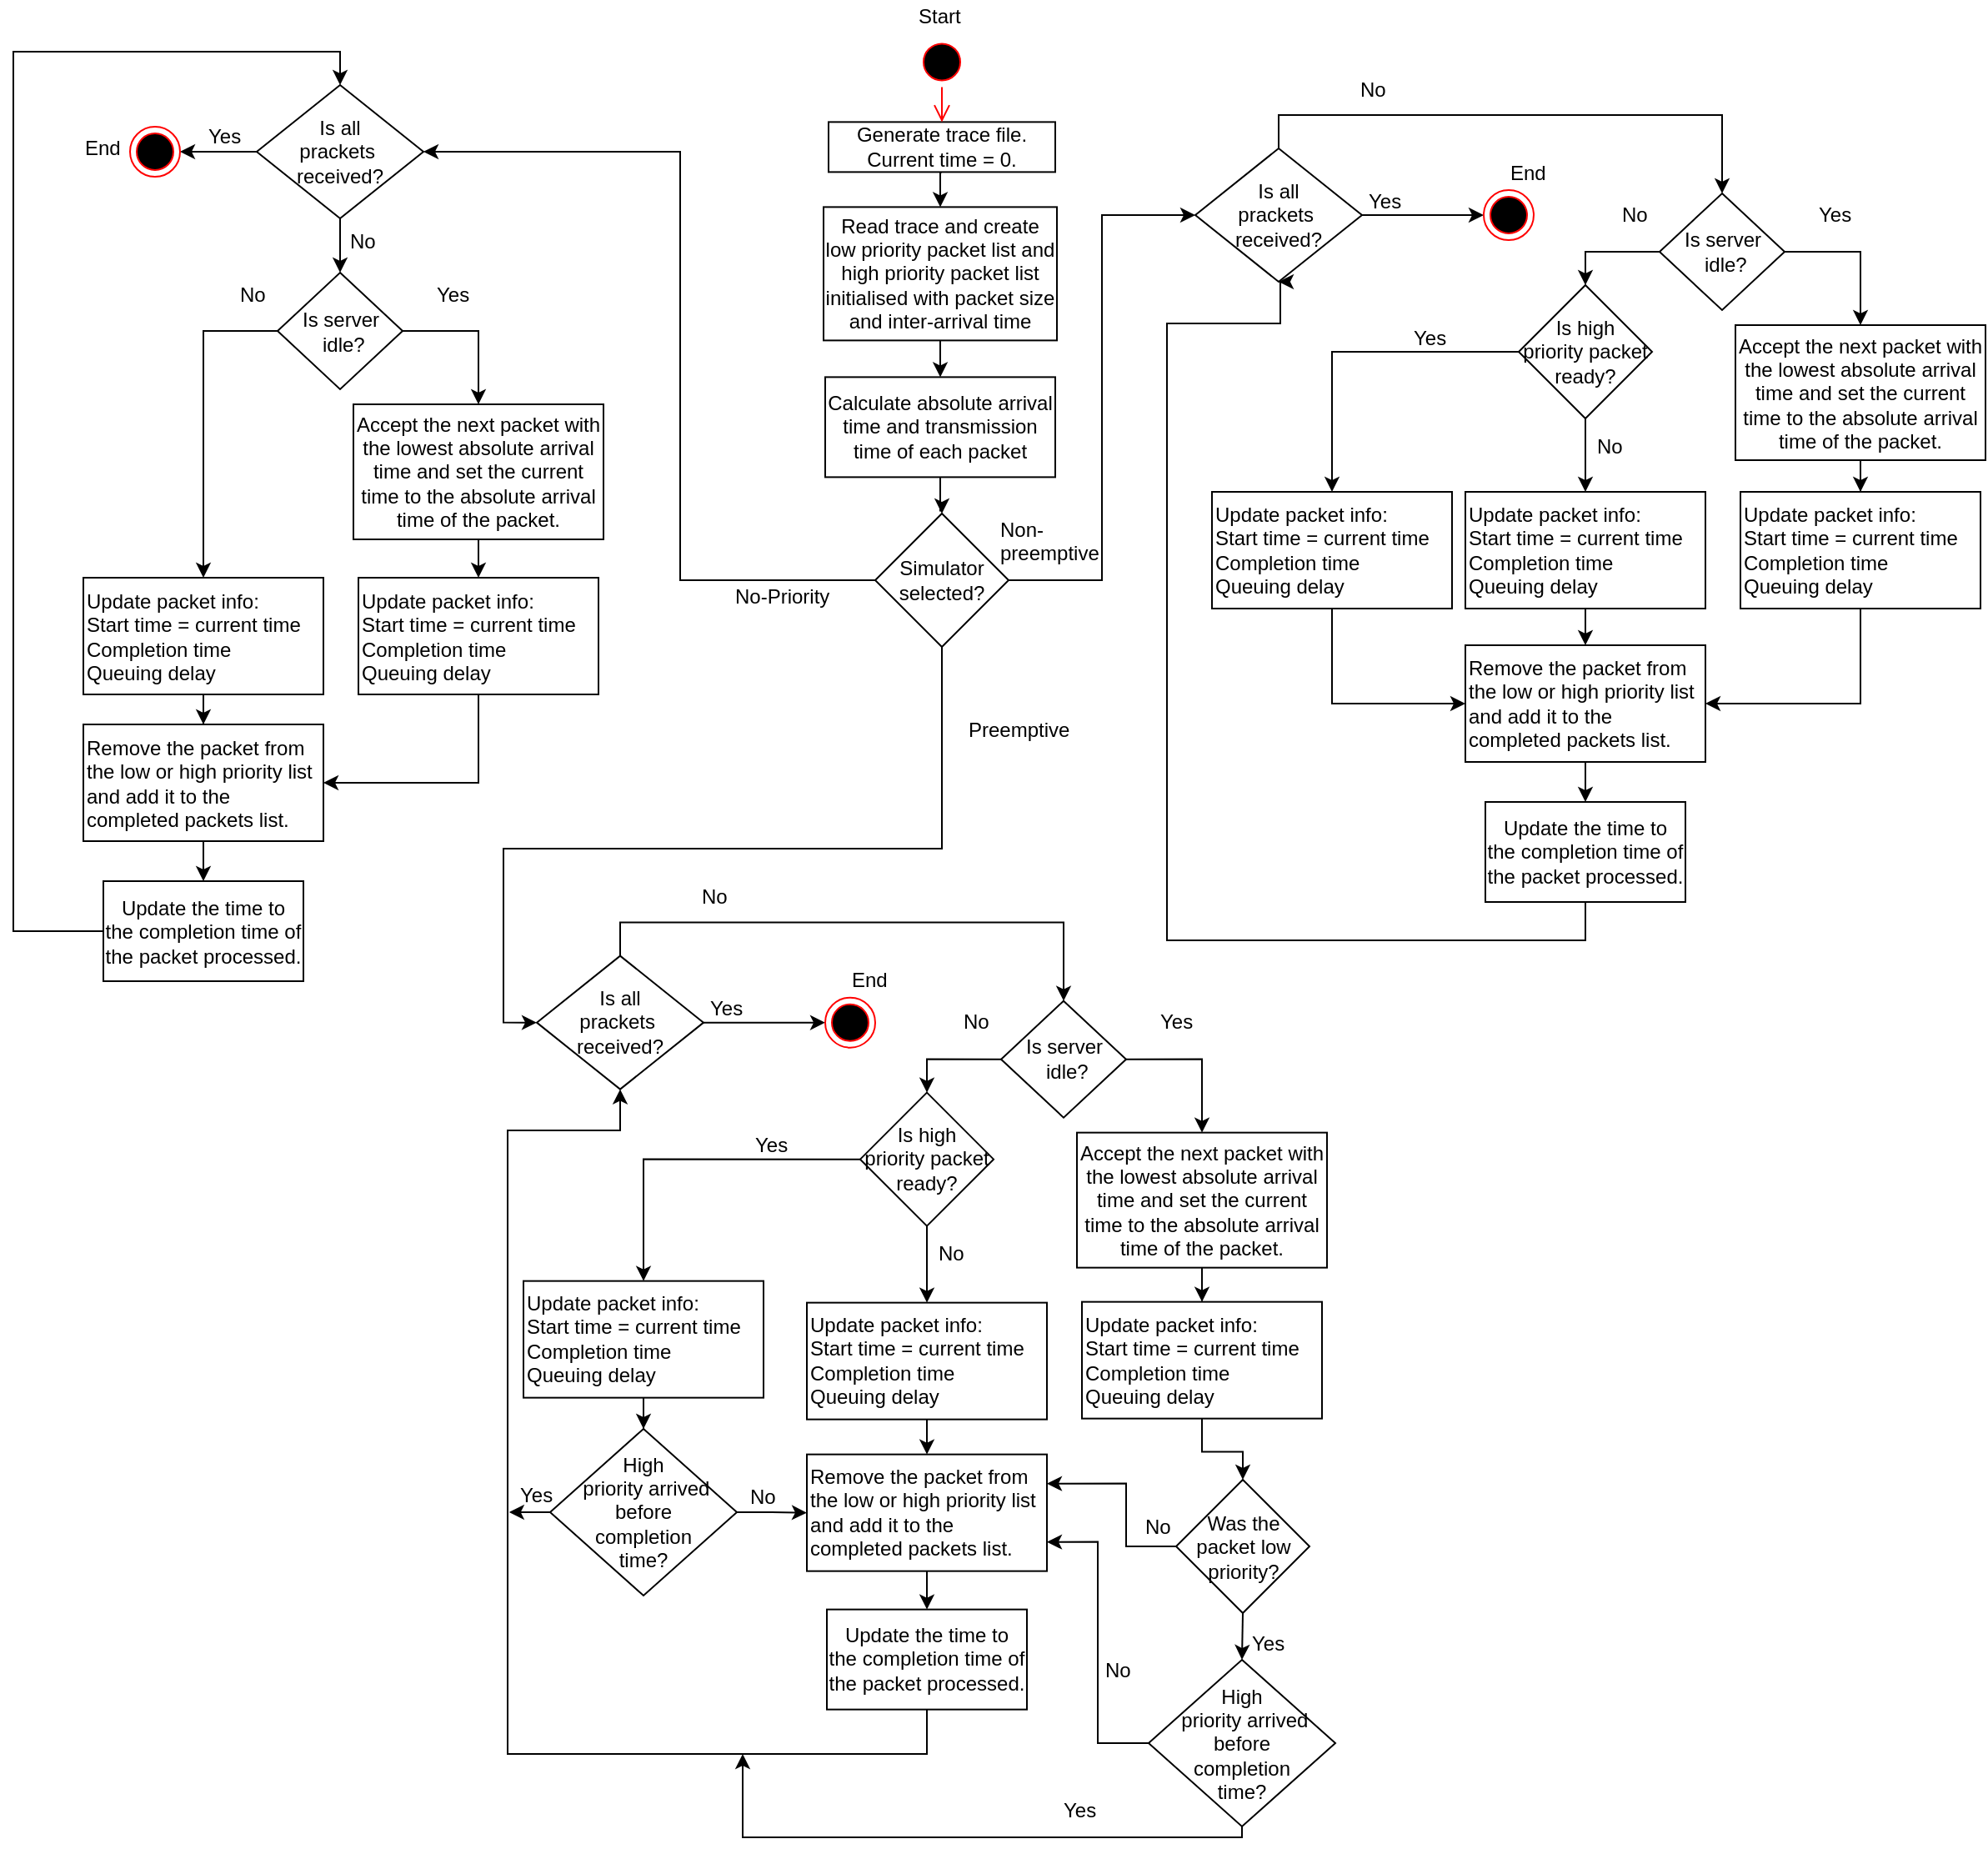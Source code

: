 <mxfile pages="1" version="11.2.8" type="device"><diagram id="8_raEhJMO_LEBMPPU4nU" name="Page-1"><mxGraphModel dx="3770" dy="1753" grid="1" gridSize="10" guides="1" tooltips="1" connect="1" arrows="1" fold="1" page="1" pageScale="1" pageWidth="850" pageHeight="1100" math="0" shadow="0"><root><mxCell id="0"/><mxCell id="1" parent="0"/><mxCell id="tHBrBI3EA729EGY2T9zb-10" style="edgeStyle=orthogonalEdgeStyle;rounded=0;orthogonalLoop=1;jettySize=auto;html=1;exitX=0.5;exitY=1;exitDx=0;exitDy=0;entryX=0.5;entryY=0;entryDx=0;entryDy=0;" edge="1" parent="1"><mxGeometry relative="1" as="geometry"><mxPoint x="-123" y="254.19" as="sourcePoint"/><mxPoint x="-124" y="275.19" as="targetPoint"/></mxGeometry></mxCell><mxCell id="tHBrBI3EA729EGY2T9zb-2" value="Generate trace file.&lt;br&gt;Current time = 0." style="rounded=0;whiteSpace=wrap;html=1;" vertex="1" parent="1"><mxGeometry x="-191" y="224.19" width="136" height="30" as="geometry"/></mxCell><mxCell id="tHBrBI3EA729EGY2T9zb-11" style="edgeStyle=orthogonalEdgeStyle;rounded=0;orthogonalLoop=1;jettySize=auto;html=1;exitX=0.5;exitY=1;exitDx=0;exitDy=0;entryX=0.5;entryY=0;entryDx=0;entryDy=0;" edge="1" parent="1"><mxGeometry relative="1" as="geometry"><mxPoint x="-124" y="355.19" as="sourcePoint"/><mxPoint x="-124" y="377.19" as="targetPoint"/></mxGeometry></mxCell><mxCell id="tHBrBI3EA729EGY2T9zb-3" value="Read trace and create low priority packet list and high priority packet list initialised with packet size and inter-arrival&amp;nbsp;time" style="rounded=0;whiteSpace=wrap;html=1;" vertex="1" parent="1"><mxGeometry x="-194" y="275.19" width="140" height="80" as="geometry"/></mxCell><mxCell id="tHBrBI3EA729EGY2T9zb-75" style="edgeStyle=orthogonalEdgeStyle;rounded=0;orthogonalLoop=1;jettySize=auto;html=1;entryX=0.5;entryY=0;entryDx=0;entryDy=0;" edge="1" parent="1" source="tHBrBI3EA729EGY2T9zb-4" target="tHBrBI3EA729EGY2T9zb-74"><mxGeometry relative="1" as="geometry"/></mxCell><mxCell id="tHBrBI3EA729EGY2T9zb-4" value="Calculate absolute arrival time and transmission time of each packet" style="rounded=0;whiteSpace=wrap;html=1;" vertex="1" parent="1"><mxGeometry x="-193" y="377.19" width="138" height="60" as="geometry"/></mxCell><mxCell id="tHBrBI3EA729EGY2T9zb-16" value="" style="edgeStyle=orthogonalEdgeStyle;rounded=0;orthogonalLoop=1;jettySize=auto;html=1;entryX=0.5;entryY=0;entryDx=0;entryDy=0;exitX=0;exitY=0.5;exitDx=0;exitDy=0;" edge="1" parent="1" source="tHBrBI3EA729EGY2T9zb-6" target="tHBrBI3EA729EGY2T9zb-37"><mxGeometry relative="1" as="geometry"><mxPoint x="315.5" y="287" as="sourcePoint"/><mxPoint x="261" y="325" as="targetPoint"/></mxGeometry></mxCell><mxCell id="tHBrBI3EA729EGY2T9zb-56" style="edgeStyle=orthogonalEdgeStyle;rounded=0;orthogonalLoop=1;jettySize=auto;html=1;exitX=1;exitY=0.5;exitDx=0;exitDy=0;entryX=0.5;entryY=0;entryDx=0;entryDy=0;" edge="1" parent="1" source="tHBrBI3EA729EGY2T9zb-6" target="tHBrBI3EA729EGY2T9zb-58"><mxGeometry relative="1" as="geometry"><mxPoint x="428" y="315" as="targetPoint"/><Array as="points"><mxPoint x="428" y="302"/><mxPoint x="428" y="334"/></Array></mxGeometry></mxCell><mxCell id="tHBrBI3EA729EGY2T9zb-6" value="Is server&lt;br&gt;&amp;nbsp;idle?" style="rhombus;whiteSpace=wrap;html=1;" vertex="1" parent="1"><mxGeometry x="307.5" y="267" width="75" height="70" as="geometry"/></mxCell><mxCell id="tHBrBI3EA729EGY2T9zb-19" value="No" style="text;html=1;resizable=0;points=[];autosize=1;align=left;verticalAlign=top;spacingTop=-4;" vertex="1" parent="1"><mxGeometry x="283" y="270" width="30" height="20" as="geometry"/></mxCell><mxCell id="tHBrBI3EA729EGY2T9zb-71" style="edgeStyle=orthogonalEdgeStyle;rounded=0;orthogonalLoop=1;jettySize=auto;html=1;exitX=1;exitY=0.5;exitDx=0;exitDy=0;entryX=0;entryY=0.5;entryDx=0;entryDy=0;" edge="1" parent="1" source="tHBrBI3EA729EGY2T9zb-21" target="tHBrBI3EA729EGY2T9zb-70"><mxGeometry relative="1" as="geometry"/></mxCell><mxCell id="tHBrBI3EA729EGY2T9zb-72" style="edgeStyle=orthogonalEdgeStyle;rounded=0;orthogonalLoop=1;jettySize=auto;html=1;exitX=0.5;exitY=0;exitDx=0;exitDy=0;entryX=0.5;entryY=0;entryDx=0;entryDy=0;" edge="1" parent="1" source="tHBrBI3EA729EGY2T9zb-21" target="tHBrBI3EA729EGY2T9zb-6"><mxGeometry relative="1" as="geometry"/></mxCell><mxCell id="tHBrBI3EA729EGY2T9zb-21" value="Is all &lt;br&gt;prackets&amp;nbsp;&lt;br&gt;received?" style="rhombus;whiteSpace=wrap;html=1;" vertex="1" parent="1"><mxGeometry x="29" y="240" width="100" height="80" as="geometry"/></mxCell><mxCell id="tHBrBI3EA729EGY2T9zb-24" value="No" style="text;html=1;resizable=0;points=[];autosize=1;align=left;verticalAlign=top;spacingTop=-4;" vertex="1" parent="1"><mxGeometry x="126" y="195" width="30" height="20" as="geometry"/></mxCell><mxCell id="tHBrBI3EA729EGY2T9zb-25" value="" style="ellipse;html=1;shape=startState;fillColor=#000000;strokeColor=#ff0000;" vertex="1" parent="1"><mxGeometry x="-138" y="173.19" width="30" height="30" as="geometry"/></mxCell><mxCell id="tHBrBI3EA729EGY2T9zb-26" value="" style="edgeStyle=orthogonalEdgeStyle;html=1;verticalAlign=bottom;endArrow=open;endSize=8;strokeColor=#ff0000;entryX=0.5;entryY=0;entryDx=0;entryDy=0;" edge="1" source="tHBrBI3EA729EGY2T9zb-25" parent="1" target="tHBrBI3EA729EGY2T9zb-2"><mxGeometry relative="1" as="geometry"><mxPoint x="-119" y="204.19" as="targetPoint"/></mxGeometry></mxCell><mxCell id="tHBrBI3EA729EGY2T9zb-29" value="Start" style="text;html=1;resizable=0;points=[];autosize=1;align=left;verticalAlign=top;spacingTop=-4;" vertex="1" parent="1"><mxGeometry x="-139" y="151.19" width="40" height="20" as="geometry"/></mxCell><mxCell id="tHBrBI3EA729EGY2T9zb-30" value="End" style="text;html=1;resizable=0;points=[];autosize=1;align=left;verticalAlign=top;spacingTop=-4;" vertex="1" parent="1"><mxGeometry x="216" y="245" width="40" height="20" as="geometry"/></mxCell><mxCell id="tHBrBI3EA729EGY2T9zb-39" value="" style="edgeStyle=orthogonalEdgeStyle;rounded=0;orthogonalLoop=1;jettySize=auto;html=1;entryX=0.5;entryY=0;entryDx=0;entryDy=0;" edge="1" parent="1" source="tHBrBI3EA729EGY2T9zb-37" target="tHBrBI3EA729EGY2T9zb-45"><mxGeometry relative="1" as="geometry"><mxPoint x="263" y="435" as="targetPoint"/></mxGeometry></mxCell><mxCell id="tHBrBI3EA729EGY2T9zb-41" style="edgeStyle=orthogonalEdgeStyle;rounded=0;orthogonalLoop=1;jettySize=auto;html=1;exitX=0;exitY=0.5;exitDx=0;exitDy=0;entryX=0.5;entryY=0;entryDx=0;entryDy=0;" edge="1" parent="1" source="tHBrBI3EA729EGY2T9zb-37" target="tHBrBI3EA729EGY2T9zb-40"><mxGeometry relative="1" as="geometry"/></mxCell><mxCell id="tHBrBI3EA729EGY2T9zb-37" value="Is high &lt;br&gt;priority packet ready?" style="rhombus;whiteSpace=wrap;html=1;" vertex="1" parent="1"><mxGeometry x="223" y="322" width="80" height="80" as="geometry"/></mxCell><mxCell id="tHBrBI3EA729EGY2T9zb-64" style="edgeStyle=orthogonalEdgeStyle;rounded=0;orthogonalLoop=1;jettySize=auto;html=1;exitX=0.5;exitY=1;exitDx=0;exitDy=0;entryX=0;entryY=0.5;entryDx=0;entryDy=0;" edge="1" parent="1" source="tHBrBI3EA729EGY2T9zb-40" target="tHBrBI3EA729EGY2T9zb-49"><mxGeometry relative="1" as="geometry"/></mxCell><mxCell id="tHBrBI3EA729EGY2T9zb-40" value="Update packet info:&lt;br&gt;Start time = current time&lt;br&gt;Completion time&lt;br&gt;Queuing delay&lt;br&gt;" style="rounded=0;whiteSpace=wrap;html=1;align=left;" vertex="1" parent="1"><mxGeometry x="39" y="446" width="144" height="70" as="geometry"/></mxCell><mxCell id="tHBrBI3EA729EGY2T9zb-42" value="Yes" style="text;html=1;resizable=0;points=[];autosize=1;align=left;verticalAlign=top;spacingTop=-4;" vertex="1" parent="1"><mxGeometry x="158" y="344" width="40" height="20" as="geometry"/></mxCell><mxCell id="tHBrBI3EA729EGY2T9zb-44" value="No" style="text;html=1;resizable=0;points=[];autosize=1;align=left;verticalAlign=top;spacingTop=-4;" vertex="1" parent="1"><mxGeometry x="268" y="408.5" width="30" height="20" as="geometry"/></mxCell><mxCell id="tHBrBI3EA729EGY2T9zb-50" value="" style="edgeStyle=orthogonalEdgeStyle;rounded=0;orthogonalLoop=1;jettySize=auto;html=1;" edge="1" parent="1" source="tHBrBI3EA729EGY2T9zb-45" target="tHBrBI3EA729EGY2T9zb-49"><mxGeometry relative="1" as="geometry"/></mxCell><mxCell id="tHBrBI3EA729EGY2T9zb-45" value="Update packet info:&lt;br&gt;Start time = current time&lt;br&gt;Completion time&lt;br&gt;Queuing delay&lt;br&gt;" style="rounded=0;whiteSpace=wrap;html=1;align=left;" vertex="1" parent="1"><mxGeometry x="191" y="446" width="144" height="70" as="geometry"/></mxCell><mxCell id="tHBrBI3EA729EGY2T9zb-62" value="" style="edgeStyle=orthogonalEdgeStyle;rounded=0;orthogonalLoop=1;jettySize=auto;html=1;" edge="1" parent="1" source="tHBrBI3EA729EGY2T9zb-49" target="tHBrBI3EA729EGY2T9zb-51"><mxGeometry relative="1" as="geometry"/></mxCell><mxCell id="tHBrBI3EA729EGY2T9zb-49" value="Remove the&amp;nbsp;packet from the low or high priority list and add it to the completed packets list." style="rounded=0;whiteSpace=wrap;html=1;align=left;" vertex="1" parent="1"><mxGeometry x="191" y="538" width="144" height="70" as="geometry"/></mxCell><mxCell id="tHBrBI3EA729EGY2T9zb-69" style="edgeStyle=orthogonalEdgeStyle;rounded=0;orthogonalLoop=1;jettySize=auto;html=1;entryX=0.5;entryY=1;entryDx=0;entryDy=0;" edge="1" parent="1" source="tHBrBI3EA729EGY2T9zb-51" target="tHBrBI3EA729EGY2T9zb-21"><mxGeometry relative="1" as="geometry"><Array as="points"><mxPoint x="263" y="715"/><mxPoint x="12" y="715"/><mxPoint x="12" y="345"/><mxPoint x="80" y="345"/></Array></mxGeometry></mxCell><mxCell id="tHBrBI3EA729EGY2T9zb-51" value="Update the time to the completion time of the packet processed." style="rounded=0;whiteSpace=wrap;html=1;" vertex="1" parent="1"><mxGeometry x="203" y="632" width="120" height="60" as="geometry"/></mxCell><mxCell id="tHBrBI3EA729EGY2T9zb-57" value="Yes" style="text;html=1;resizable=0;points=[];autosize=1;align=left;verticalAlign=top;spacingTop=-4;" vertex="1" parent="1"><mxGeometry x="401" y="270" width="40" height="20" as="geometry"/></mxCell><mxCell id="tHBrBI3EA729EGY2T9zb-61" value="" style="edgeStyle=orthogonalEdgeStyle;rounded=0;orthogonalLoop=1;jettySize=auto;html=1;" edge="1" parent="1" source="tHBrBI3EA729EGY2T9zb-58" target="tHBrBI3EA729EGY2T9zb-60"><mxGeometry relative="1" as="geometry"/></mxCell><mxCell id="tHBrBI3EA729EGY2T9zb-58" value="Accept the next packet with the lowest absolute arrival time and set the current time to the absolute arrival time of the packet." style="rounded=0;whiteSpace=wrap;html=1;" vertex="1" parent="1"><mxGeometry x="353" y="346" width="150" height="81" as="geometry"/></mxCell><mxCell id="tHBrBI3EA729EGY2T9zb-66" style="edgeStyle=orthogonalEdgeStyle;rounded=0;orthogonalLoop=1;jettySize=auto;html=1;exitX=0.5;exitY=1;exitDx=0;exitDy=0;entryX=1;entryY=0.5;entryDx=0;entryDy=0;" edge="1" parent="1" source="tHBrBI3EA729EGY2T9zb-60" target="tHBrBI3EA729EGY2T9zb-49"><mxGeometry relative="1" as="geometry"/></mxCell><mxCell id="tHBrBI3EA729EGY2T9zb-60" value="Update packet info:&lt;br&gt;Start time = current time&lt;br&gt;Completion time&lt;br&gt;Queuing delay&lt;br&gt;" style="rounded=0;whiteSpace=wrap;html=1;align=left;" vertex="1" parent="1"><mxGeometry x="356" y="446" width="144" height="70" as="geometry"/></mxCell><mxCell id="tHBrBI3EA729EGY2T9zb-70" value="" style="ellipse;html=1;shape=endState;fillColor=#000000;strokeColor=#ff0000;" vertex="1" parent="1"><mxGeometry x="202" y="265" width="30" height="30" as="geometry"/></mxCell><mxCell id="tHBrBI3EA729EGY2T9zb-73" value="Yes" style="text;html=1;resizable=0;points=[];autosize=1;align=left;verticalAlign=top;spacingTop=-4;" vertex="1" parent="1"><mxGeometry x="131" y="262" width="40" height="20" as="geometry"/></mxCell><mxCell id="tHBrBI3EA729EGY2T9zb-76" style="edgeStyle=orthogonalEdgeStyle;rounded=0;orthogonalLoop=1;jettySize=auto;html=1;exitX=1;exitY=0.5;exitDx=0;exitDy=0;entryX=0;entryY=0.5;entryDx=0;entryDy=0;" edge="1" parent="1" source="tHBrBI3EA729EGY2T9zb-74" target="tHBrBI3EA729EGY2T9zb-21"><mxGeometry relative="1" as="geometry"/></mxCell><mxCell id="tHBrBI3EA729EGY2T9zb-128" style="edgeStyle=orthogonalEdgeStyle;rounded=0;orthogonalLoop=1;jettySize=auto;html=1;exitX=0.5;exitY=1;exitDx=0;exitDy=0;entryX=0;entryY=0.5;entryDx=0;entryDy=0;" edge="1" parent="1" source="tHBrBI3EA729EGY2T9zb-74" target="tHBrBI3EA729EGY2T9zb-83"><mxGeometry relative="1" as="geometry"><Array as="points"><mxPoint x="-123" y="660"/><mxPoint x="-386" y="660"/><mxPoint x="-386" y="765"/></Array></mxGeometry></mxCell><mxCell id="tHBrBI3EA729EGY2T9zb-177" style="edgeStyle=orthogonalEdgeStyle;rounded=0;orthogonalLoop=1;jettySize=auto;html=1;exitX=0;exitY=0.5;exitDx=0;exitDy=0;entryX=1;entryY=0.5;entryDx=0;entryDy=0;" edge="1" parent="1" source="tHBrBI3EA729EGY2T9zb-74" target="tHBrBI3EA729EGY2T9zb-167"><mxGeometry relative="1" as="geometry"><Array as="points"><mxPoint x="-280" y="499"/><mxPoint x="-280" y="242"/></Array></mxGeometry></mxCell><mxCell id="tHBrBI3EA729EGY2T9zb-74" value="Simulator selected?" style="rhombus;whiteSpace=wrap;html=1;" vertex="1" parent="1"><mxGeometry x="-163" y="459" width="80" height="80" as="geometry"/></mxCell><mxCell id="tHBrBI3EA729EGY2T9zb-77" value="" style="edgeStyle=orthogonalEdgeStyle;rounded=0;orthogonalLoop=1;jettySize=auto;html=1;entryX=0.5;entryY=0;entryDx=0;entryDy=0;exitX=0;exitY=0.5;exitDx=0;exitDy=0;" edge="1" parent="1" source="tHBrBI3EA729EGY2T9zb-79" target="tHBrBI3EA729EGY2T9zb-88"><mxGeometry relative="1" as="geometry"><mxPoint x="-79.5" y="771.324" as="sourcePoint"/><mxPoint x="-134" y="809.324" as="targetPoint"/></mxGeometry></mxCell><mxCell id="tHBrBI3EA729EGY2T9zb-78" style="edgeStyle=orthogonalEdgeStyle;rounded=0;orthogonalLoop=1;jettySize=auto;html=1;exitX=1;exitY=0.5;exitDx=0;exitDy=0;entryX=0.5;entryY=0;entryDx=0;entryDy=0;" edge="1" parent="1" source="tHBrBI3EA729EGY2T9zb-79" target="tHBrBI3EA729EGY2T9zb-101"><mxGeometry relative="1" as="geometry"><mxPoint x="33" y="799.324" as="targetPoint"/><Array as="points"><mxPoint x="33" y="786.324"/><mxPoint x="33" y="818.324"/></Array></mxGeometry></mxCell><mxCell id="tHBrBI3EA729EGY2T9zb-79" value="Is server&lt;br&gt;&amp;nbsp;idle?" style="rhombus;whiteSpace=wrap;html=1;" vertex="1" parent="1"><mxGeometry x="-87.5" y="751.324" width="75" height="70" as="geometry"/></mxCell><mxCell id="tHBrBI3EA729EGY2T9zb-80" value="No" style="text;html=1;resizable=0;points=[];autosize=1;align=left;verticalAlign=top;spacingTop=-4;" vertex="1" parent="1"><mxGeometry x="-112" y="754.324" width="30" height="20" as="geometry"/></mxCell><mxCell id="tHBrBI3EA729EGY2T9zb-81" style="edgeStyle=orthogonalEdgeStyle;rounded=0;orthogonalLoop=1;jettySize=auto;html=1;exitX=1;exitY=0.5;exitDx=0;exitDy=0;entryX=0;entryY=0.5;entryDx=0;entryDy=0;" edge="1" parent="1" source="tHBrBI3EA729EGY2T9zb-83" target="tHBrBI3EA729EGY2T9zb-104"><mxGeometry relative="1" as="geometry"/></mxCell><mxCell id="tHBrBI3EA729EGY2T9zb-82" style="edgeStyle=orthogonalEdgeStyle;rounded=0;orthogonalLoop=1;jettySize=auto;html=1;exitX=0.5;exitY=0;exitDx=0;exitDy=0;entryX=0.5;entryY=0;entryDx=0;entryDy=0;" edge="1" parent="1" source="tHBrBI3EA729EGY2T9zb-83" target="tHBrBI3EA729EGY2T9zb-79"><mxGeometry relative="1" as="geometry"/></mxCell><mxCell id="tHBrBI3EA729EGY2T9zb-83" value="Is all &lt;br&gt;prackets&amp;nbsp;&lt;br&gt;received?" style="rhombus;whiteSpace=wrap;html=1;" vertex="1" parent="1"><mxGeometry x="-366" y="724.324" width="100" height="80" as="geometry"/></mxCell><mxCell id="tHBrBI3EA729EGY2T9zb-84" value="No" style="text;html=1;resizable=0;points=[];autosize=1;align=left;verticalAlign=top;spacingTop=-4;" vertex="1" parent="1"><mxGeometry x="-269" y="679.324" width="30" height="20" as="geometry"/></mxCell><mxCell id="tHBrBI3EA729EGY2T9zb-85" value="End" style="text;html=1;resizable=0;points=[];autosize=1;align=left;verticalAlign=top;spacingTop=-4;" vertex="1" parent="1"><mxGeometry x="-179" y="729.324" width="40" height="20" as="geometry"/></mxCell><mxCell id="tHBrBI3EA729EGY2T9zb-86" value="" style="edgeStyle=orthogonalEdgeStyle;rounded=0;orthogonalLoop=1;jettySize=auto;html=1;entryX=0.5;entryY=0;entryDx=0;entryDy=0;" edge="1" parent="1" source="tHBrBI3EA729EGY2T9zb-88" target="tHBrBI3EA729EGY2T9zb-94"><mxGeometry relative="1" as="geometry"><mxPoint x="-132" y="919.324" as="targetPoint"/></mxGeometry></mxCell><mxCell id="tHBrBI3EA729EGY2T9zb-87" style="edgeStyle=orthogonalEdgeStyle;rounded=0;orthogonalLoop=1;jettySize=auto;html=1;exitX=0;exitY=0.5;exitDx=0;exitDy=0;entryX=0.5;entryY=0;entryDx=0;entryDy=0;" edge="1" parent="1" source="tHBrBI3EA729EGY2T9zb-88" target="tHBrBI3EA729EGY2T9zb-90"><mxGeometry relative="1" as="geometry"/></mxCell><mxCell id="tHBrBI3EA729EGY2T9zb-88" value="Is high &lt;br&gt;priority packet ready?" style="rhombus;whiteSpace=wrap;html=1;" vertex="1" parent="1"><mxGeometry x="-172" y="806.324" width="80" height="80" as="geometry"/></mxCell><mxCell id="tHBrBI3EA729EGY2T9zb-108" value="" style="edgeStyle=orthogonalEdgeStyle;rounded=0;orthogonalLoop=1;jettySize=auto;html=1;" edge="1" parent="1" source="tHBrBI3EA729EGY2T9zb-90" target="tHBrBI3EA729EGY2T9zb-107"><mxGeometry relative="1" as="geometry"/></mxCell><mxCell id="tHBrBI3EA729EGY2T9zb-90" value="Update packet info:&lt;br&gt;Start time = current time&lt;br&gt;Completion time&lt;br&gt;Queuing delay&lt;br&gt;" style="rounded=0;whiteSpace=wrap;html=1;align=left;" vertex="1" parent="1"><mxGeometry x="-374" y="919.324" width="144" height="70" as="geometry"/></mxCell><mxCell id="tHBrBI3EA729EGY2T9zb-91" value="Yes" style="text;html=1;resizable=0;points=[];autosize=1;align=left;verticalAlign=top;spacingTop=-4;" vertex="1" parent="1"><mxGeometry x="-237" y="828.324" width="40" height="20" as="geometry"/></mxCell><mxCell id="tHBrBI3EA729EGY2T9zb-92" value="No" style="text;html=1;resizable=0;points=[];autosize=1;align=left;verticalAlign=top;spacingTop=-4;" vertex="1" parent="1"><mxGeometry x="-127" y="892.824" width="30" height="20" as="geometry"/></mxCell><mxCell id="tHBrBI3EA729EGY2T9zb-93" value="" style="edgeStyle=orthogonalEdgeStyle;rounded=0;orthogonalLoop=1;jettySize=auto;html=1;" edge="1" parent="1" source="tHBrBI3EA729EGY2T9zb-94" target="tHBrBI3EA729EGY2T9zb-96"><mxGeometry relative="1" as="geometry"/></mxCell><mxCell id="tHBrBI3EA729EGY2T9zb-94" value="Update packet info:&lt;br&gt;Start time = current time&lt;br&gt;Completion time&lt;br&gt;Queuing delay&lt;br&gt;" style="rounded=0;whiteSpace=wrap;html=1;align=left;" vertex="1" parent="1"><mxGeometry x="-204" y="932.324" width="144" height="70" as="geometry"/></mxCell><mxCell id="tHBrBI3EA729EGY2T9zb-95" value="" style="edgeStyle=orthogonalEdgeStyle;rounded=0;orthogonalLoop=1;jettySize=auto;html=1;" edge="1" parent="1" source="tHBrBI3EA729EGY2T9zb-96" target="tHBrBI3EA729EGY2T9zb-98"><mxGeometry relative="1" as="geometry"/></mxCell><mxCell id="tHBrBI3EA729EGY2T9zb-96" value="Remove the&amp;nbsp;packet from the low or high priority list and add it to the completed packets list." style="rounded=0;whiteSpace=wrap;html=1;align=left;" vertex="1" parent="1"><mxGeometry x="-204" y="1023.324" width="144" height="70" as="geometry"/></mxCell><mxCell id="tHBrBI3EA729EGY2T9zb-97" style="edgeStyle=orthogonalEdgeStyle;rounded=0;orthogonalLoop=1;jettySize=auto;html=1;entryX=0.5;entryY=1;entryDx=0;entryDy=0;" edge="1" parent="1" source="tHBrBI3EA729EGY2T9zb-98" target="tHBrBI3EA729EGY2T9zb-83"><mxGeometry relative="1" as="geometry"><Array as="points"><mxPoint x="-132.5" y="1203"/><mxPoint x="-383.5" y="1203"/><mxPoint x="-383.5" y="829"/><mxPoint x="-315.5" y="829"/></Array></mxGeometry></mxCell><mxCell id="tHBrBI3EA729EGY2T9zb-98" value="Update the time to the completion time of the packet processed." style="rounded=0;whiteSpace=wrap;html=1;" vertex="1" parent="1"><mxGeometry x="-192" y="1116.324" width="120" height="60" as="geometry"/></mxCell><mxCell id="tHBrBI3EA729EGY2T9zb-99" value="Yes" style="text;html=1;resizable=0;points=[];autosize=1;align=left;verticalAlign=top;spacingTop=-4;" vertex="1" parent="1"><mxGeometry x="6" y="754.324" width="40" height="20" as="geometry"/></mxCell><mxCell id="tHBrBI3EA729EGY2T9zb-100" value="" style="edgeStyle=orthogonalEdgeStyle;rounded=0;orthogonalLoop=1;jettySize=auto;html=1;" edge="1" parent="1" source="tHBrBI3EA729EGY2T9zb-101" target="tHBrBI3EA729EGY2T9zb-103"><mxGeometry relative="1" as="geometry"/></mxCell><mxCell id="tHBrBI3EA729EGY2T9zb-101" value="Accept the next packet with the lowest absolute arrival time and set the current time to the absolute arrival time of the packet." style="rounded=0;whiteSpace=wrap;html=1;" vertex="1" parent="1"><mxGeometry x="-42" y="830.324" width="150" height="81" as="geometry"/></mxCell><mxCell id="tHBrBI3EA729EGY2T9zb-119" style="edgeStyle=orthogonalEdgeStyle;rounded=0;orthogonalLoop=1;jettySize=auto;html=1;exitX=0.5;exitY=1;exitDx=0;exitDy=0;entryX=0.5;entryY=0;entryDx=0;entryDy=0;" edge="1" parent="1" source="tHBrBI3EA729EGY2T9zb-103" target="tHBrBI3EA729EGY2T9zb-118"><mxGeometry relative="1" as="geometry"/></mxCell><mxCell id="tHBrBI3EA729EGY2T9zb-103" value="Update packet info:&lt;br&gt;Start time = current time&lt;br&gt;Completion time&lt;br&gt;Queuing delay&lt;br&gt;" style="rounded=0;whiteSpace=wrap;html=1;align=left;" vertex="1" parent="1"><mxGeometry x="-39" y="931.824" width="144" height="70" as="geometry"/></mxCell><mxCell id="tHBrBI3EA729EGY2T9zb-104" value="" style="ellipse;html=1;shape=endState;fillColor=#000000;strokeColor=#ff0000;" vertex="1" parent="1"><mxGeometry x="-193" y="749.324" width="30" height="30" as="geometry"/></mxCell><mxCell id="tHBrBI3EA729EGY2T9zb-105" value="Yes" style="text;html=1;resizable=0;points=[];autosize=1;align=left;verticalAlign=top;spacingTop=-4;" vertex="1" parent="1"><mxGeometry x="-264" y="746.324" width="40" height="20" as="geometry"/></mxCell><mxCell id="tHBrBI3EA729EGY2T9zb-106" value="Non-&lt;br&gt;preemptive" style="text;html=1;resizable=0;points=[];autosize=1;align=left;verticalAlign=top;spacingTop=-4;" vertex="1" parent="1"><mxGeometry x="-90" y="459" width="70" height="30" as="geometry"/></mxCell><mxCell id="tHBrBI3EA729EGY2T9zb-109" style="edgeStyle=orthogonalEdgeStyle;rounded=0;orthogonalLoop=1;jettySize=auto;html=1;entryX=0;entryY=0.5;entryDx=0;entryDy=0;" edge="1" parent="1" source="tHBrBI3EA729EGY2T9zb-107" target="tHBrBI3EA729EGY2T9zb-96"><mxGeometry relative="1" as="geometry"/></mxCell><mxCell id="tHBrBI3EA729EGY2T9zb-115" style="edgeStyle=orthogonalEdgeStyle;rounded=0;orthogonalLoop=1;jettySize=auto;html=1;exitX=0;exitY=0.5;exitDx=0;exitDy=0;" edge="1" parent="1" source="tHBrBI3EA729EGY2T9zb-107"><mxGeometry relative="1" as="geometry"><mxPoint x="-382.638" y="1058.276" as="targetPoint"/></mxGeometry></mxCell><mxCell id="tHBrBI3EA729EGY2T9zb-107" value="High&lt;br&gt;&amp;nbsp;priority arrived before &lt;br&gt;completion &lt;br&gt;time?" style="rhombus;whiteSpace=wrap;html=1;" vertex="1" parent="1"><mxGeometry x="-358" y="1008" width="112" height="100" as="geometry"/></mxCell><mxCell id="tHBrBI3EA729EGY2T9zb-110" value="No" style="text;html=1;resizable=0;points=[];autosize=1;align=left;verticalAlign=top;spacingTop=-4;" vertex="1" parent="1"><mxGeometry x="-240" y="1038.5" width="30" height="20" as="geometry"/></mxCell><mxCell id="tHBrBI3EA729EGY2T9zb-116" value="Yes" style="text;html=1;resizable=0;points=[];autosize=1;align=left;verticalAlign=top;spacingTop=-4;" vertex="1" parent="1"><mxGeometry x="-378" y="1038" width="40" height="20" as="geometry"/></mxCell><mxCell id="tHBrBI3EA729EGY2T9zb-124" style="edgeStyle=orthogonalEdgeStyle;rounded=0;orthogonalLoop=1;jettySize=auto;html=1;exitX=0;exitY=0.5;exitDx=0;exitDy=0;entryX=1;entryY=0.75;entryDx=0;entryDy=0;" edge="1" parent="1" source="tHBrBI3EA729EGY2T9zb-117" target="tHBrBI3EA729EGY2T9zb-96"><mxGeometry relative="1" as="geometry"/></mxCell><mxCell id="tHBrBI3EA729EGY2T9zb-126" style="edgeStyle=orthogonalEdgeStyle;rounded=0;orthogonalLoop=1;jettySize=auto;html=1;exitX=0.5;exitY=1;exitDx=0;exitDy=0;" edge="1" parent="1" source="tHBrBI3EA729EGY2T9zb-117"><mxGeometry relative="1" as="geometry"><mxPoint x="-242.5" y="1203" as="targetPoint"/><Array as="points"><mxPoint x="56.5" y="1253"/><mxPoint x="-242.5" y="1253"/></Array></mxGeometry></mxCell><mxCell id="tHBrBI3EA729EGY2T9zb-117" value="High&lt;br&gt;&amp;nbsp;priority arrived before &lt;br&gt;completion &lt;br&gt;time?" style="rhombus;whiteSpace=wrap;html=1;" vertex="1" parent="1"><mxGeometry x="1" y="1146.5" width="112" height="100" as="geometry"/></mxCell><mxCell id="tHBrBI3EA729EGY2T9zb-120" style="edgeStyle=orthogonalEdgeStyle;rounded=0;orthogonalLoop=1;jettySize=auto;html=1;exitX=0;exitY=0.5;exitDx=0;exitDy=0;entryX=1;entryY=0.25;entryDx=0;entryDy=0;" edge="1" parent="1" source="tHBrBI3EA729EGY2T9zb-118" target="tHBrBI3EA729EGY2T9zb-96"><mxGeometry relative="1" as="geometry"><Array as="points"><mxPoint x="-12.5" y="1078"/><mxPoint x="-12.5" y="1041"/></Array></mxGeometry></mxCell><mxCell id="tHBrBI3EA729EGY2T9zb-122" style="edgeStyle=orthogonalEdgeStyle;rounded=0;orthogonalLoop=1;jettySize=auto;html=1;exitX=0.5;exitY=1;exitDx=0;exitDy=0;entryX=0.5;entryY=0;entryDx=0;entryDy=0;" edge="1" parent="1" source="tHBrBI3EA729EGY2T9zb-118" target="tHBrBI3EA729EGY2T9zb-117"><mxGeometry relative="1" as="geometry"/></mxCell><mxCell id="tHBrBI3EA729EGY2T9zb-118" value="Was the packet low priority?" style="rhombus;whiteSpace=wrap;html=1;" vertex="1" parent="1"><mxGeometry x="17.5" y="1038.5" width="80" height="80" as="geometry"/></mxCell><mxCell id="tHBrBI3EA729EGY2T9zb-121" value="No" style="text;html=1;resizable=0;points=[];autosize=1;align=left;verticalAlign=top;spacingTop=-4;" vertex="1" parent="1"><mxGeometry x="-3.5" y="1057" width="30" height="20" as="geometry"/></mxCell><mxCell id="tHBrBI3EA729EGY2T9zb-123" value="Yes" style="text;html=1;resizable=0;points=[];autosize=1;align=left;verticalAlign=top;spacingTop=-4;" vertex="1" parent="1"><mxGeometry x="60.5" y="1127" width="40" height="20" as="geometry"/></mxCell><mxCell id="tHBrBI3EA729EGY2T9zb-125" value="No" style="text;html=1;resizable=0;points=[];autosize=1;align=left;verticalAlign=top;spacingTop=-4;" vertex="1" parent="1"><mxGeometry x="-27.5" y="1142.5" width="30" height="20" as="geometry"/></mxCell><mxCell id="tHBrBI3EA729EGY2T9zb-127" value="Yes" style="text;html=1;resizable=0;points=[];autosize=1;align=left;verticalAlign=top;spacingTop=-4;" vertex="1" parent="1"><mxGeometry x="-52.5" y="1226.5" width="40" height="20" as="geometry"/></mxCell><mxCell id="tHBrBI3EA729EGY2T9zb-129" value="Preemptive" style="text;html=1;resizable=0;points=[];autosize=1;align=left;verticalAlign=top;spacingTop=-4;" vertex="1" parent="1"><mxGeometry x="-109" y="579" width="80" height="20" as="geometry"/></mxCell><mxCell id="tHBrBI3EA729EGY2T9zb-130" value="" style="edgeStyle=orthogonalEdgeStyle;rounded=0;orthogonalLoop=1;jettySize=auto;html=1;entryX=0.5;entryY=0;entryDx=0;entryDy=0;exitX=0;exitY=0.5;exitDx=0;exitDy=0;" edge="1" parent="1" source="tHBrBI3EA729EGY2T9zb-132" target="tHBrBI3EA729EGY2T9zb-147"><mxGeometry relative="1" as="geometry"><mxPoint x="-513.5" y="334.5" as="sourcePoint"/><mxPoint x="-565.931" y="369.638" as="targetPoint"/><Array as="points"><mxPoint x="-566" y="349.5"/></Array></mxGeometry></mxCell><mxCell id="tHBrBI3EA729EGY2T9zb-131" style="edgeStyle=orthogonalEdgeStyle;rounded=0;orthogonalLoop=1;jettySize=auto;html=1;exitX=1;exitY=0.5;exitDx=0;exitDy=0;entryX=0.5;entryY=0;entryDx=0;entryDy=0;" edge="1" parent="1" source="tHBrBI3EA729EGY2T9zb-132" target="tHBrBI3EA729EGY2T9zb-154"><mxGeometry relative="1" as="geometry"><mxPoint x="-401" y="362.5" as="targetPoint"/><Array as="points"><mxPoint x="-401" y="349.5"/><mxPoint x="-401" y="381.5"/></Array></mxGeometry></mxCell><mxCell id="tHBrBI3EA729EGY2T9zb-132" value="Is server&lt;br&gt;&amp;nbsp;idle?" style="rhombus;whiteSpace=wrap;html=1;" vertex="1" parent="1"><mxGeometry x="-521.5" y="314.5" width="75" height="70" as="geometry"/></mxCell><mxCell id="tHBrBI3EA729EGY2T9zb-133" value="No" style="text;html=1;resizable=0;points=[];autosize=1;align=left;verticalAlign=top;spacingTop=-4;" vertex="1" parent="1"><mxGeometry x="-546" y="317.5" width="30" height="20" as="geometry"/></mxCell><mxCell id="tHBrBI3EA729EGY2T9zb-146" value="" style="edgeStyle=orthogonalEdgeStyle;rounded=0;orthogonalLoop=1;jettySize=auto;html=1;" edge="1" parent="1" source="tHBrBI3EA729EGY2T9zb-147" target="tHBrBI3EA729EGY2T9zb-149"><mxGeometry relative="1" as="geometry"/></mxCell><mxCell id="tHBrBI3EA729EGY2T9zb-147" value="Update packet info:&lt;br&gt;Start time = current time&lt;br&gt;Completion time&lt;br&gt;Queuing delay&lt;br&gt;" style="rounded=0;whiteSpace=wrap;html=1;align=left;" vertex="1" parent="1"><mxGeometry x="-638" y="497.5" width="144" height="70" as="geometry"/></mxCell><mxCell id="tHBrBI3EA729EGY2T9zb-148" value="" style="edgeStyle=orthogonalEdgeStyle;rounded=0;orthogonalLoop=1;jettySize=auto;html=1;" edge="1" parent="1" source="tHBrBI3EA729EGY2T9zb-149" target="tHBrBI3EA729EGY2T9zb-151"><mxGeometry relative="1" as="geometry"/></mxCell><mxCell id="tHBrBI3EA729EGY2T9zb-149" value="Remove the&amp;nbsp;packet from the low or high priority list and add it to the completed packets list." style="rounded=0;whiteSpace=wrap;html=1;align=left;" vertex="1" parent="1"><mxGeometry x="-638" y="585.5" width="144" height="70" as="geometry"/></mxCell><mxCell id="tHBrBI3EA729EGY2T9zb-180" style="edgeStyle=orthogonalEdgeStyle;rounded=0;orthogonalLoop=1;jettySize=auto;html=1;exitX=0;exitY=0.5;exitDx=0;exitDy=0;entryX=0.5;entryY=0;entryDx=0;entryDy=0;" edge="1" parent="1" source="tHBrBI3EA729EGY2T9zb-151" target="tHBrBI3EA729EGY2T9zb-167"><mxGeometry relative="1" as="geometry"><Array as="points"><mxPoint x="-680" y="710"/><mxPoint x="-680" y="182"/><mxPoint x="-484" y="182"/></Array></mxGeometry></mxCell><mxCell id="tHBrBI3EA729EGY2T9zb-151" value="Update the time to the completion time of the packet processed." style="rounded=0;whiteSpace=wrap;html=1;" vertex="1" parent="1"><mxGeometry x="-626" y="679.5" width="120" height="60" as="geometry"/></mxCell><mxCell id="tHBrBI3EA729EGY2T9zb-152" value="Yes" style="text;html=1;resizable=0;points=[];autosize=1;align=left;verticalAlign=top;spacingTop=-4;" vertex="1" parent="1"><mxGeometry x="-428" y="317.5" width="40" height="20" as="geometry"/></mxCell><mxCell id="tHBrBI3EA729EGY2T9zb-153" value="" style="edgeStyle=orthogonalEdgeStyle;rounded=0;orthogonalLoop=1;jettySize=auto;html=1;" edge="1" parent="1" source="tHBrBI3EA729EGY2T9zb-154" target="tHBrBI3EA729EGY2T9zb-156"><mxGeometry relative="1" as="geometry"/></mxCell><mxCell id="tHBrBI3EA729EGY2T9zb-154" value="Accept the next packet with the lowest absolute arrival time and set the current time to the absolute arrival time of the packet." style="rounded=0;whiteSpace=wrap;html=1;" vertex="1" parent="1"><mxGeometry x="-476" y="393.5" width="150" height="81" as="geometry"/></mxCell><mxCell id="tHBrBI3EA729EGY2T9zb-155" style="edgeStyle=orthogonalEdgeStyle;rounded=0;orthogonalLoop=1;jettySize=auto;html=1;exitX=0.5;exitY=1;exitDx=0;exitDy=0;entryX=1;entryY=0.5;entryDx=0;entryDy=0;" edge="1" parent="1" source="tHBrBI3EA729EGY2T9zb-156" target="tHBrBI3EA729EGY2T9zb-149"><mxGeometry relative="1" as="geometry"/></mxCell><mxCell id="tHBrBI3EA729EGY2T9zb-156" value="Update packet info:&lt;br&gt;Start time = current time&lt;br&gt;Completion time&lt;br&gt;Queuing delay&lt;br&gt;" style="rounded=0;whiteSpace=wrap;html=1;align=left;" vertex="1" parent="1"><mxGeometry x="-473" y="497.5" width="144" height="70" as="geometry"/></mxCell><mxCell id="tHBrBI3EA729EGY2T9zb-172" value="" style="edgeStyle=orthogonalEdgeStyle;rounded=0;orthogonalLoop=1;jettySize=auto;html=1;" edge="1" parent="1" source="tHBrBI3EA729EGY2T9zb-167" target="tHBrBI3EA729EGY2T9zb-132"><mxGeometry relative="1" as="geometry"/></mxCell><mxCell id="tHBrBI3EA729EGY2T9zb-175" style="edgeStyle=orthogonalEdgeStyle;rounded=0;orthogonalLoop=1;jettySize=auto;html=1;exitX=0;exitY=0.5;exitDx=0;exitDy=0;entryX=1;entryY=0.5;entryDx=0;entryDy=0;" edge="1" parent="1" source="tHBrBI3EA729EGY2T9zb-167" target="tHBrBI3EA729EGY2T9zb-170"><mxGeometry relative="1" as="geometry"/></mxCell><mxCell id="tHBrBI3EA729EGY2T9zb-167" value="Is all &lt;br&gt;prackets&amp;nbsp;&lt;br&gt;received?" style="rhombus;whiteSpace=wrap;html=1;" vertex="1" parent="1"><mxGeometry x="-534" y="202" width="100" height="80" as="geometry"/></mxCell><mxCell id="tHBrBI3EA729EGY2T9zb-168" value="No" style="text;html=1;resizable=0;points=[];autosize=1;align=left;verticalAlign=top;spacingTop=-4;" vertex="1" parent="1"><mxGeometry x="-480" y="285.5" width="30" height="20" as="geometry"/></mxCell><mxCell id="tHBrBI3EA729EGY2T9zb-170" value="" style="ellipse;html=1;shape=endState;fillColor=#000000;strokeColor=#ff0000;" vertex="1" parent="1"><mxGeometry x="-610" y="227" width="30" height="30" as="geometry"/></mxCell><mxCell id="tHBrBI3EA729EGY2T9zb-176" value="Yes" style="text;html=1;resizable=0;points=[];autosize=1;align=left;verticalAlign=top;spacingTop=-4;" vertex="1" parent="1"><mxGeometry x="-565" y="223" width="40" height="20" as="geometry"/></mxCell><mxCell id="tHBrBI3EA729EGY2T9zb-178" value="No-Priority&lt;br&gt;" style="text;html=1;resizable=0;points=[];autosize=1;align=left;verticalAlign=top;spacingTop=-4;" vertex="1" parent="1"><mxGeometry x="-249" y="499" width="70" height="20" as="geometry"/></mxCell><mxCell id="tHBrBI3EA729EGY2T9zb-179" value="End" style="text;html=1;resizable=0;points=[];autosize=1;align=left;verticalAlign=top;spacingTop=-4;" vertex="1" parent="1"><mxGeometry x="-639" y="230" width="40" height="20" as="geometry"/></mxCell></root></mxGraphModel></diagram></mxfile>